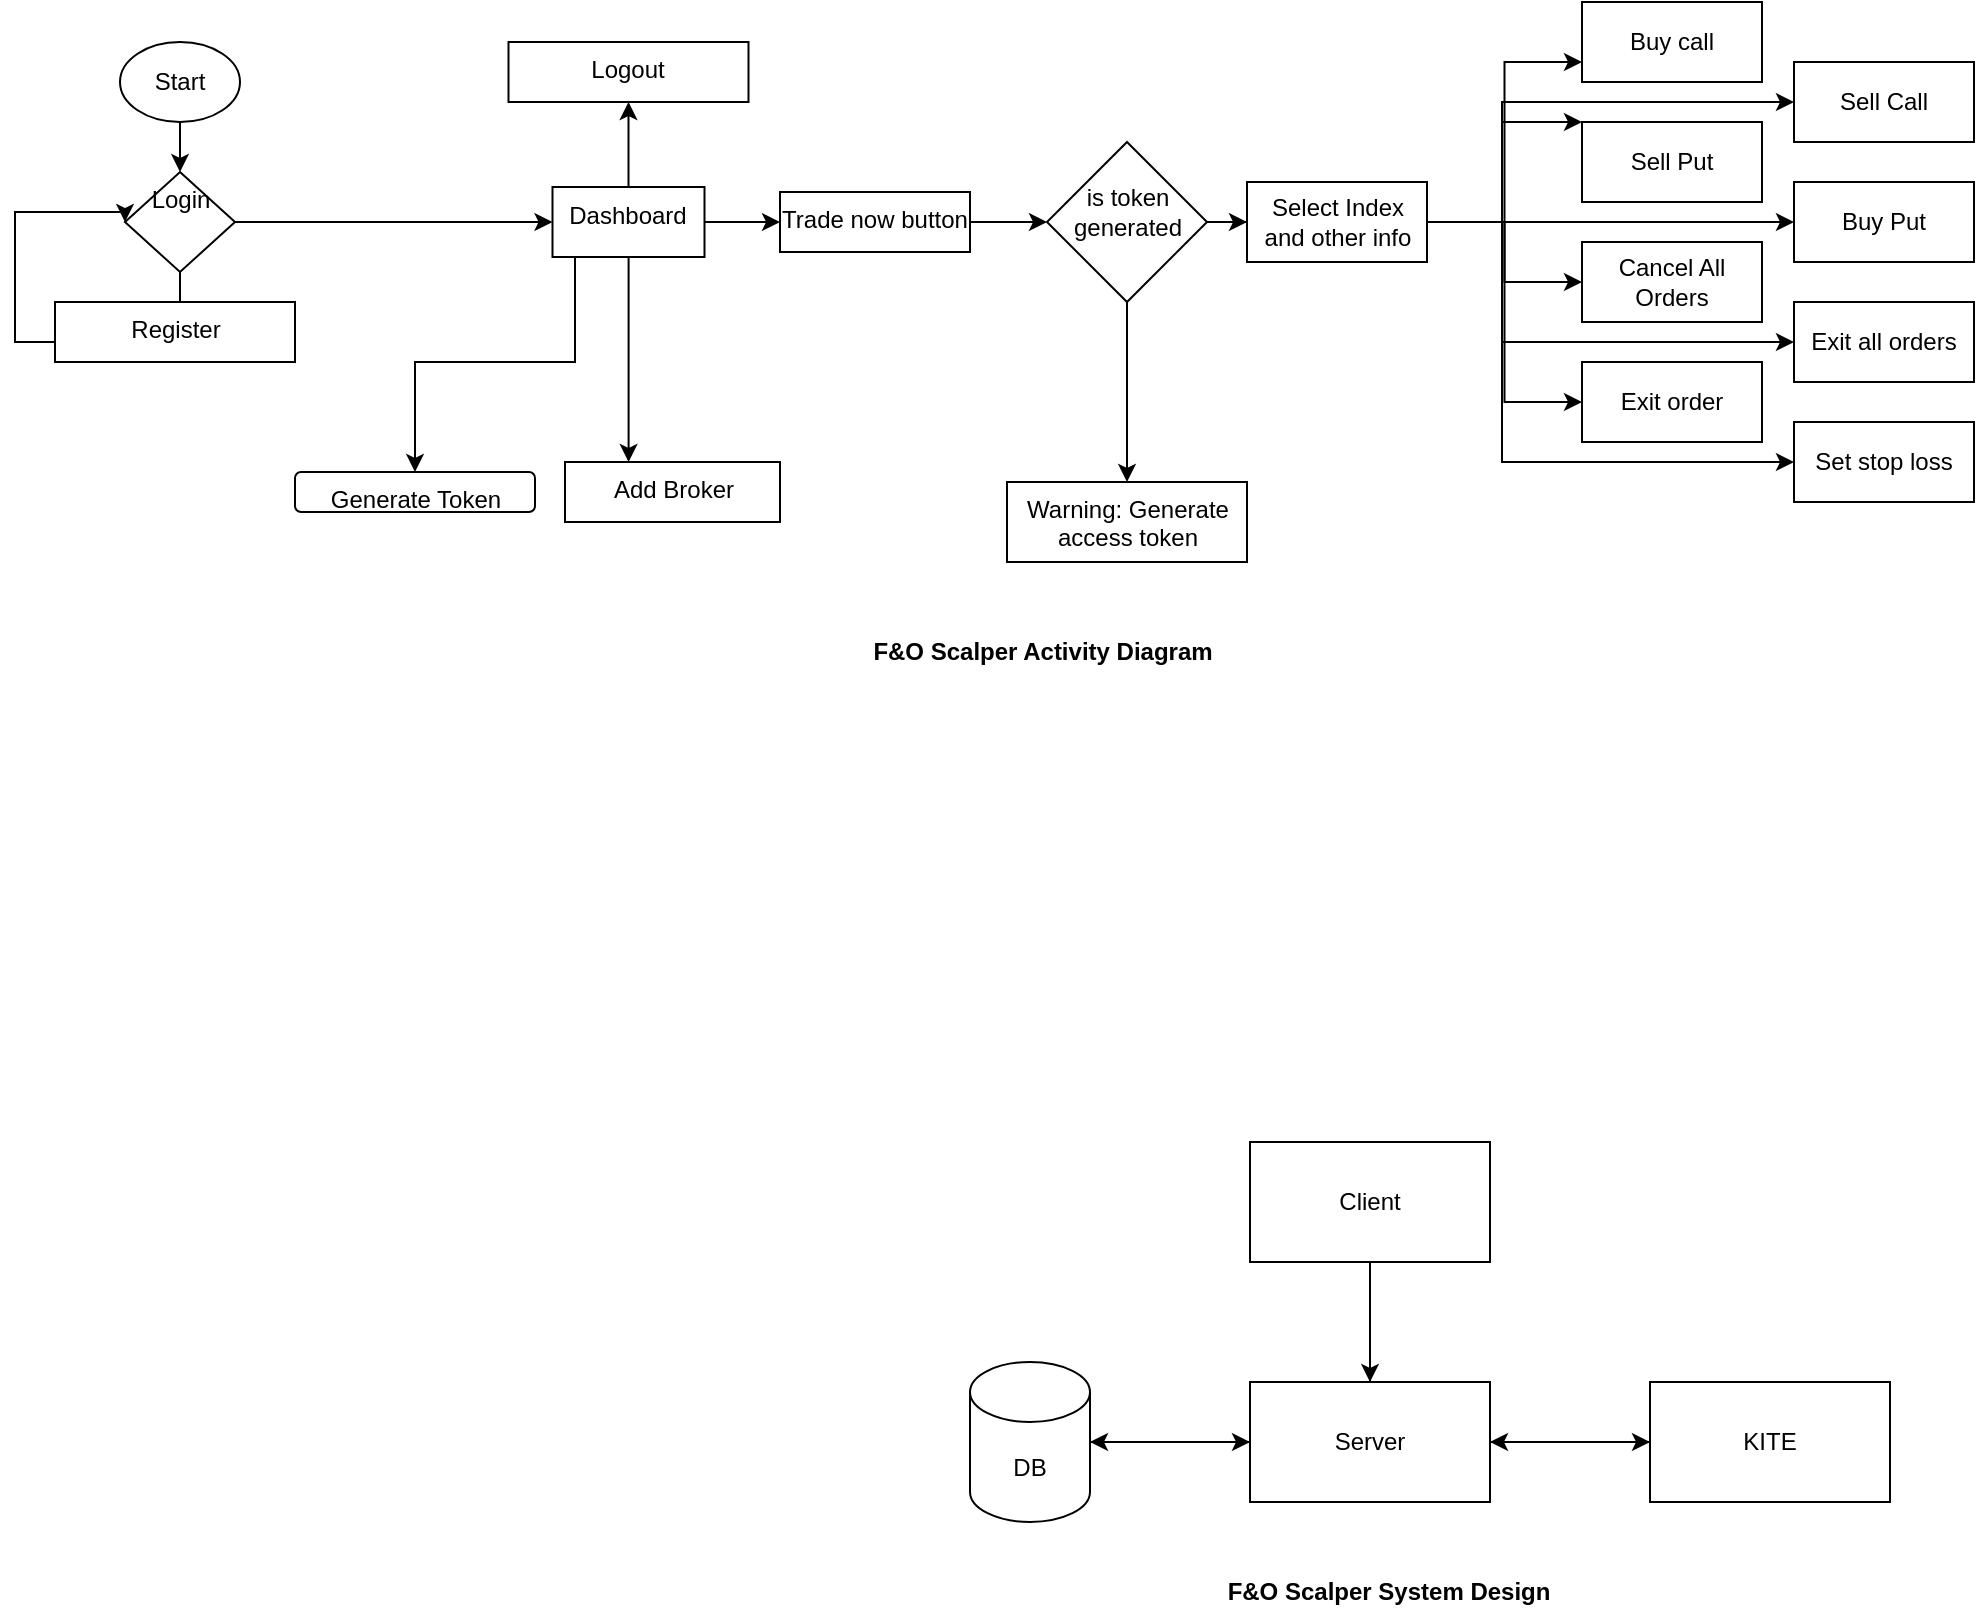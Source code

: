 <mxfile version="22.1.4" type="github">
  <diagram id="C5RBs43oDa-KdzZeNtuy" name="Page-1">
    <mxGraphModel dx="3554" dy="1049" grid="1" gridSize="10" guides="1" tooltips="1" connect="1" arrows="1" fold="1" page="1" pageScale="1" pageWidth="827" pageHeight="1169" math="0" shadow="0">
      <root>
        <mxCell id="WIyWlLk6GJQsqaUBKTNV-0" />
        <mxCell id="WIyWlLk6GJQsqaUBKTNV-1" parent="WIyWlLk6GJQsqaUBKTNV-0" />
        <mxCell id="hOBuzxRWUFeBeNqyW_Vz-10" style="edgeStyle=orthogonalEdgeStyle;rounded=0;orthogonalLoop=1;jettySize=auto;html=1;" edge="1" parent="WIyWlLk6GJQsqaUBKTNV-1" source="hOBuzxRWUFeBeNqyW_Vz-0" target="hOBuzxRWUFeBeNqyW_Vz-1">
          <mxGeometry relative="1" as="geometry" />
        </mxCell>
        <mxCell id="hOBuzxRWUFeBeNqyW_Vz-0" value="DB" style="shape=cylinder3;whiteSpace=wrap;html=1;boundedLbl=1;backgroundOutline=1;size=15;" vertex="1" parent="WIyWlLk6GJQsqaUBKTNV-1">
          <mxGeometry x="184" y="990" width="60" height="80" as="geometry" />
        </mxCell>
        <mxCell id="hOBuzxRWUFeBeNqyW_Vz-5" style="edgeStyle=orthogonalEdgeStyle;rounded=0;orthogonalLoop=1;jettySize=auto;html=1;" edge="1" parent="WIyWlLk6GJQsqaUBKTNV-1" source="hOBuzxRWUFeBeNqyW_Vz-1">
          <mxGeometry relative="1" as="geometry">
            <mxPoint x="384" y="910" as="targetPoint" />
          </mxGeometry>
        </mxCell>
        <mxCell id="hOBuzxRWUFeBeNqyW_Vz-8" style="edgeStyle=orthogonalEdgeStyle;rounded=0;orthogonalLoop=1;jettySize=auto;html=1;" edge="1" parent="WIyWlLk6GJQsqaUBKTNV-1" source="hOBuzxRWUFeBeNqyW_Vz-1" target="hOBuzxRWUFeBeNqyW_Vz-2">
          <mxGeometry relative="1" as="geometry" />
        </mxCell>
        <mxCell id="hOBuzxRWUFeBeNqyW_Vz-11" style="edgeStyle=orthogonalEdgeStyle;rounded=0;orthogonalLoop=1;jettySize=auto;html=1;" edge="1" parent="WIyWlLk6GJQsqaUBKTNV-1" source="hOBuzxRWUFeBeNqyW_Vz-1" target="hOBuzxRWUFeBeNqyW_Vz-0">
          <mxGeometry relative="1" as="geometry" />
        </mxCell>
        <mxCell id="hOBuzxRWUFeBeNqyW_Vz-1" value="Server" style="rounded=0;whiteSpace=wrap;html=1;" vertex="1" parent="WIyWlLk6GJQsqaUBKTNV-1">
          <mxGeometry x="324" y="1000" width="120" height="60" as="geometry" />
        </mxCell>
        <mxCell id="hOBuzxRWUFeBeNqyW_Vz-9" style="edgeStyle=orthogonalEdgeStyle;rounded=0;orthogonalLoop=1;jettySize=auto;html=1;" edge="1" parent="WIyWlLk6GJQsqaUBKTNV-1" source="hOBuzxRWUFeBeNqyW_Vz-2" target="hOBuzxRWUFeBeNqyW_Vz-1">
          <mxGeometry relative="1" as="geometry" />
        </mxCell>
        <mxCell id="hOBuzxRWUFeBeNqyW_Vz-2" value="KITE" style="rounded=0;whiteSpace=wrap;html=1;" vertex="1" parent="WIyWlLk6GJQsqaUBKTNV-1">
          <mxGeometry x="524" y="1000" width="120" height="60" as="geometry" />
        </mxCell>
        <mxCell id="hOBuzxRWUFeBeNqyW_Vz-4" style="edgeStyle=orthogonalEdgeStyle;rounded=0;orthogonalLoop=1;jettySize=auto;html=1;entryX=0.5;entryY=0;entryDx=0;entryDy=0;" edge="1" parent="WIyWlLk6GJQsqaUBKTNV-1" source="hOBuzxRWUFeBeNqyW_Vz-3" target="hOBuzxRWUFeBeNqyW_Vz-1">
          <mxGeometry relative="1" as="geometry" />
        </mxCell>
        <mxCell id="hOBuzxRWUFeBeNqyW_Vz-3" value="Client" style="rounded=0;whiteSpace=wrap;html=1;" vertex="1" parent="WIyWlLk6GJQsqaUBKTNV-1">
          <mxGeometry x="324" y="880" width="120" height="60" as="geometry" />
        </mxCell>
        <mxCell id="hOBuzxRWUFeBeNqyW_Vz-21" value="" style="edgeStyle=orthogonalEdgeStyle;rounded=0;orthogonalLoop=1;jettySize=auto;html=1;" edge="1" parent="WIyWlLk6GJQsqaUBKTNV-1" source="hOBuzxRWUFeBeNqyW_Vz-16" target="hOBuzxRWUFeBeNqyW_Vz-20">
          <mxGeometry relative="1" as="geometry" />
        </mxCell>
        <mxCell id="hOBuzxRWUFeBeNqyW_Vz-77" style="edgeStyle=orthogonalEdgeStyle;rounded=0;orthogonalLoop=1;jettySize=auto;html=1;entryX=0;entryY=0.5;entryDx=0;entryDy=0;" edge="1" parent="WIyWlLk6GJQsqaUBKTNV-1" source="hOBuzxRWUFeBeNqyW_Vz-16" target="hOBuzxRWUFeBeNqyW_Vz-18">
          <mxGeometry relative="1" as="geometry" />
        </mxCell>
        <mxCell id="hOBuzxRWUFeBeNqyW_Vz-16" value="Login" style="rhombus;whiteSpace=wrap;html=1;verticalAlign=top;" vertex="1" parent="WIyWlLk6GJQsqaUBKTNV-1">
          <mxGeometry x="-238.5" y="395" width="55" height="50" as="geometry" />
        </mxCell>
        <mxCell id="hOBuzxRWUFeBeNqyW_Vz-73" value="" style="edgeStyle=orthogonalEdgeStyle;rounded=0;orthogonalLoop=1;jettySize=auto;html=1;" edge="1" parent="WIyWlLk6GJQsqaUBKTNV-1" source="hOBuzxRWUFeBeNqyW_Vz-18" target="hOBuzxRWUFeBeNqyW_Vz-68">
          <mxGeometry relative="1" as="geometry" />
        </mxCell>
        <mxCell id="hOBuzxRWUFeBeNqyW_Vz-74" value="" style="edgeStyle=orthogonalEdgeStyle;rounded=0;orthogonalLoop=1;jettySize=auto;html=1;" edge="1" parent="WIyWlLk6GJQsqaUBKTNV-1" source="hOBuzxRWUFeBeNqyW_Vz-18" target="hOBuzxRWUFeBeNqyW_Vz-51">
          <mxGeometry relative="1" as="geometry">
            <Array as="points">
              <mxPoint x="13.5" y="520" />
              <mxPoint x="13.5" y="520" />
            </Array>
          </mxGeometry>
        </mxCell>
        <mxCell id="hOBuzxRWUFeBeNqyW_Vz-75" style="edgeStyle=orthogonalEdgeStyle;rounded=0;orthogonalLoop=1;jettySize=auto;html=1;entryX=0.5;entryY=0;entryDx=0;entryDy=0;" edge="1" parent="WIyWlLk6GJQsqaUBKTNV-1" source="hOBuzxRWUFeBeNqyW_Vz-18" target="hOBuzxRWUFeBeNqyW_Vz-58">
          <mxGeometry relative="1" as="geometry">
            <Array as="points">
              <mxPoint x="-13.5" y="490" />
              <mxPoint x="-93.5" y="490" />
            </Array>
          </mxGeometry>
        </mxCell>
        <mxCell id="hOBuzxRWUFeBeNqyW_Vz-76" value="" style="edgeStyle=orthogonalEdgeStyle;rounded=0;orthogonalLoop=1;jettySize=auto;html=1;" edge="1" parent="WIyWlLk6GJQsqaUBKTNV-1" source="hOBuzxRWUFeBeNqyW_Vz-18" target="hOBuzxRWUFeBeNqyW_Vz-47">
          <mxGeometry relative="1" as="geometry" />
        </mxCell>
        <mxCell id="hOBuzxRWUFeBeNqyW_Vz-18" value="Dashboard" style="whiteSpace=wrap;html=1;verticalAlign=top;" vertex="1" parent="WIyWlLk6GJQsqaUBKTNV-1">
          <mxGeometry x="-24.75" y="402.5" width="76" height="35" as="geometry" />
        </mxCell>
        <mxCell id="hOBuzxRWUFeBeNqyW_Vz-22" style="edgeStyle=orthogonalEdgeStyle;rounded=0;orthogonalLoop=1;jettySize=auto;html=1;entryX=0;entryY=0.5;entryDx=0;entryDy=0;" edge="1" parent="WIyWlLk6GJQsqaUBKTNV-1" source="hOBuzxRWUFeBeNqyW_Vz-20" target="hOBuzxRWUFeBeNqyW_Vz-16">
          <mxGeometry relative="1" as="geometry">
            <Array as="points">
              <mxPoint x="-293.5" y="480" />
              <mxPoint x="-293.5" y="415" />
            </Array>
          </mxGeometry>
        </mxCell>
        <mxCell id="hOBuzxRWUFeBeNqyW_Vz-20" value="Register" style="whiteSpace=wrap;html=1;verticalAlign=top;" vertex="1" parent="WIyWlLk6GJQsqaUBKTNV-1">
          <mxGeometry x="-273.5" y="460" width="120" height="30" as="geometry" />
        </mxCell>
        <mxCell id="hOBuzxRWUFeBeNqyW_Vz-24" value="Buy call" style="rounded=0;whiteSpace=wrap;html=1;" vertex="1" parent="WIyWlLk6GJQsqaUBKTNV-1">
          <mxGeometry x="490" y="310" width="90" height="40" as="geometry" />
        </mxCell>
        <mxCell id="hOBuzxRWUFeBeNqyW_Vz-25" value="Sell Call" style="rounded=0;whiteSpace=wrap;html=1;" vertex="1" parent="WIyWlLk6GJQsqaUBKTNV-1">
          <mxGeometry x="596" y="340" width="90" height="40" as="geometry" />
        </mxCell>
        <mxCell id="hOBuzxRWUFeBeNqyW_Vz-26" value="Sell Put" style="rounded=0;whiteSpace=wrap;html=1;" vertex="1" parent="WIyWlLk6GJQsqaUBKTNV-1">
          <mxGeometry x="490" y="370" width="90" height="40" as="geometry" />
        </mxCell>
        <mxCell id="hOBuzxRWUFeBeNqyW_Vz-27" value="Buy Put" style="rounded=0;whiteSpace=wrap;html=1;" vertex="1" parent="WIyWlLk6GJQsqaUBKTNV-1">
          <mxGeometry x="596" y="400" width="90" height="40" as="geometry" />
        </mxCell>
        <mxCell id="hOBuzxRWUFeBeNqyW_Vz-28" value="Cancel All Orders" style="rounded=0;whiteSpace=wrap;html=1;" vertex="1" parent="WIyWlLk6GJQsqaUBKTNV-1">
          <mxGeometry x="490" y="430" width="90" height="40" as="geometry" />
        </mxCell>
        <mxCell id="hOBuzxRWUFeBeNqyW_Vz-31" value="Exit all orders" style="rounded=0;whiteSpace=wrap;html=1;" vertex="1" parent="WIyWlLk6GJQsqaUBKTNV-1">
          <mxGeometry x="596" y="460" width="90" height="40" as="geometry" />
        </mxCell>
        <mxCell id="hOBuzxRWUFeBeNqyW_Vz-32" value="Exit order" style="rounded=0;whiteSpace=wrap;html=1;" vertex="1" parent="WIyWlLk6GJQsqaUBKTNV-1">
          <mxGeometry x="490" y="490" width="90" height="40" as="geometry" />
        </mxCell>
        <mxCell id="hOBuzxRWUFeBeNqyW_Vz-36" style="edgeStyle=orthogonalEdgeStyle;rounded=0;orthogonalLoop=1;jettySize=auto;html=1;entryX=0;entryY=0.75;entryDx=0;entryDy=0;" edge="1" parent="WIyWlLk6GJQsqaUBKTNV-1" source="hOBuzxRWUFeBeNqyW_Vz-33" target="hOBuzxRWUFeBeNqyW_Vz-24">
          <mxGeometry relative="1" as="geometry" />
        </mxCell>
        <mxCell id="hOBuzxRWUFeBeNqyW_Vz-37" style="edgeStyle=orthogonalEdgeStyle;rounded=0;orthogonalLoop=1;jettySize=auto;html=1;entryX=0;entryY=0.5;entryDx=0;entryDy=0;" edge="1" parent="WIyWlLk6GJQsqaUBKTNV-1" source="hOBuzxRWUFeBeNqyW_Vz-33" target="hOBuzxRWUFeBeNqyW_Vz-25">
          <mxGeometry relative="1" as="geometry">
            <Array as="points">
              <mxPoint x="450" y="420" />
              <mxPoint x="450" y="360" />
            </Array>
          </mxGeometry>
        </mxCell>
        <mxCell id="hOBuzxRWUFeBeNqyW_Vz-38" style="edgeStyle=orthogonalEdgeStyle;rounded=0;orthogonalLoop=1;jettySize=auto;html=1;exitX=1;exitY=0.5;exitDx=0;exitDy=0;" edge="1" parent="WIyWlLk6GJQsqaUBKTNV-1" source="hOBuzxRWUFeBeNqyW_Vz-33" target="hOBuzxRWUFeBeNqyW_Vz-26">
          <mxGeometry relative="1" as="geometry">
            <Array as="points">
              <mxPoint x="450" y="420" />
              <mxPoint x="450" y="370" />
            </Array>
          </mxGeometry>
        </mxCell>
        <mxCell id="hOBuzxRWUFeBeNqyW_Vz-41" style="edgeStyle=orthogonalEdgeStyle;rounded=0;orthogonalLoop=1;jettySize=auto;html=1;" edge="1" parent="WIyWlLk6GJQsqaUBKTNV-1" source="hOBuzxRWUFeBeNqyW_Vz-33" target="hOBuzxRWUFeBeNqyW_Vz-27">
          <mxGeometry relative="1" as="geometry" />
        </mxCell>
        <mxCell id="hOBuzxRWUFeBeNqyW_Vz-42" style="edgeStyle=orthogonalEdgeStyle;rounded=0;orthogonalLoop=1;jettySize=auto;html=1;entryX=0;entryY=0.5;entryDx=0;entryDy=0;" edge="1" parent="WIyWlLk6GJQsqaUBKTNV-1" source="hOBuzxRWUFeBeNqyW_Vz-33" target="hOBuzxRWUFeBeNqyW_Vz-28">
          <mxGeometry relative="1" as="geometry" />
        </mxCell>
        <mxCell id="hOBuzxRWUFeBeNqyW_Vz-43" style="edgeStyle=orthogonalEdgeStyle;rounded=0;orthogonalLoop=1;jettySize=auto;html=1;entryX=0;entryY=0.5;entryDx=0;entryDy=0;" edge="1" parent="WIyWlLk6GJQsqaUBKTNV-1" source="hOBuzxRWUFeBeNqyW_Vz-33" target="hOBuzxRWUFeBeNqyW_Vz-31">
          <mxGeometry relative="1" as="geometry">
            <Array as="points">
              <mxPoint x="450" y="420" />
              <mxPoint x="450" y="480" />
            </Array>
          </mxGeometry>
        </mxCell>
        <mxCell id="hOBuzxRWUFeBeNqyW_Vz-44" style="edgeStyle=orthogonalEdgeStyle;rounded=0;orthogonalLoop=1;jettySize=auto;html=1;entryX=0;entryY=0.5;entryDx=0;entryDy=0;" edge="1" parent="WIyWlLk6GJQsqaUBKTNV-1" source="hOBuzxRWUFeBeNqyW_Vz-33" target="hOBuzxRWUFeBeNqyW_Vz-32">
          <mxGeometry relative="1" as="geometry" />
        </mxCell>
        <mxCell id="hOBuzxRWUFeBeNqyW_Vz-45" style="edgeStyle=orthogonalEdgeStyle;rounded=0;orthogonalLoop=1;jettySize=auto;html=1;entryX=0;entryY=0.5;entryDx=0;entryDy=0;" edge="1" parent="WIyWlLk6GJQsqaUBKTNV-1" source="hOBuzxRWUFeBeNqyW_Vz-33" target="hOBuzxRWUFeBeNqyW_Vz-34">
          <mxGeometry relative="1" as="geometry">
            <Array as="points">
              <mxPoint x="450" y="420" />
              <mxPoint x="450" y="540" />
            </Array>
          </mxGeometry>
        </mxCell>
        <mxCell id="hOBuzxRWUFeBeNqyW_Vz-33" value="Select Index and other info" style="rounded=0;whiteSpace=wrap;html=1;" vertex="1" parent="WIyWlLk6GJQsqaUBKTNV-1">
          <mxGeometry x="322.5" y="400" width="90" height="40" as="geometry" />
        </mxCell>
        <mxCell id="hOBuzxRWUFeBeNqyW_Vz-34" value="Set stop loss" style="rounded=0;whiteSpace=wrap;html=1;" vertex="1" parent="WIyWlLk6GJQsqaUBKTNV-1">
          <mxGeometry x="596" y="520" width="90" height="40" as="geometry" />
        </mxCell>
        <mxCell id="hOBuzxRWUFeBeNqyW_Vz-61" value="" style="edgeStyle=orthogonalEdgeStyle;rounded=0;orthogonalLoop=1;jettySize=auto;html=1;" edge="1" parent="WIyWlLk6GJQsqaUBKTNV-1" source="hOBuzxRWUFeBeNqyW_Vz-47" target="hOBuzxRWUFeBeNqyW_Vz-60">
          <mxGeometry relative="1" as="geometry" />
        </mxCell>
        <mxCell id="hOBuzxRWUFeBeNqyW_Vz-47" value="Trade now button" style="whiteSpace=wrap;html=1;verticalAlign=top;" vertex="1" parent="WIyWlLk6GJQsqaUBKTNV-1">
          <mxGeometry x="89" y="405" width="95" height="30" as="geometry" />
        </mxCell>
        <mxCell id="hOBuzxRWUFeBeNqyW_Vz-51" value="Add Broker" style="whiteSpace=wrap;html=1;verticalAlign=top;" vertex="1" parent="WIyWlLk6GJQsqaUBKTNV-1">
          <mxGeometry x="-18.5" y="540" width="107.5" height="30" as="geometry" />
        </mxCell>
        <mxCell id="hOBuzxRWUFeBeNqyW_Vz-58" value="Generate Token" style="rounded=1;whiteSpace=wrap;html=1;verticalAlign=top;" vertex="1" parent="WIyWlLk6GJQsqaUBKTNV-1">
          <mxGeometry x="-153.5" y="545" width="120" height="20" as="geometry" />
        </mxCell>
        <mxCell id="hOBuzxRWUFeBeNqyW_Vz-62" value="" style="edgeStyle=orthogonalEdgeStyle;rounded=0;orthogonalLoop=1;jettySize=auto;html=1;" edge="1" parent="WIyWlLk6GJQsqaUBKTNV-1" source="hOBuzxRWUFeBeNqyW_Vz-60" target="hOBuzxRWUFeBeNqyW_Vz-33">
          <mxGeometry relative="1" as="geometry" />
        </mxCell>
        <mxCell id="hOBuzxRWUFeBeNqyW_Vz-64" value="" style="edgeStyle=orthogonalEdgeStyle;rounded=0;orthogonalLoop=1;jettySize=auto;html=1;" edge="1" parent="WIyWlLk6GJQsqaUBKTNV-1" source="hOBuzxRWUFeBeNqyW_Vz-60" target="hOBuzxRWUFeBeNqyW_Vz-63">
          <mxGeometry relative="1" as="geometry" />
        </mxCell>
        <mxCell id="hOBuzxRWUFeBeNqyW_Vz-60" value="&lt;br&gt;is token generated" style="rhombus;whiteSpace=wrap;html=1;verticalAlign=top;" vertex="1" parent="WIyWlLk6GJQsqaUBKTNV-1">
          <mxGeometry x="222.5" y="380" width="80" height="80" as="geometry" />
        </mxCell>
        <mxCell id="hOBuzxRWUFeBeNqyW_Vz-63" value="Warning: Generate access token" style="whiteSpace=wrap;html=1;verticalAlign=top;" vertex="1" parent="WIyWlLk6GJQsqaUBKTNV-1">
          <mxGeometry x="202.5" y="550" width="120" height="40" as="geometry" />
        </mxCell>
        <mxCell id="hOBuzxRWUFeBeNqyW_Vz-68" value="Logout" style="whiteSpace=wrap;html=1;verticalAlign=top;" vertex="1" parent="WIyWlLk6GJQsqaUBKTNV-1">
          <mxGeometry x="-46.75" y="330" width="120" height="30" as="geometry" />
        </mxCell>
        <mxCell id="hOBuzxRWUFeBeNqyW_Vz-72" style="edgeStyle=orthogonalEdgeStyle;rounded=0;orthogonalLoop=1;jettySize=auto;html=1;entryX=0.5;entryY=0;entryDx=0;entryDy=0;" edge="1" parent="WIyWlLk6GJQsqaUBKTNV-1" source="hOBuzxRWUFeBeNqyW_Vz-70" target="hOBuzxRWUFeBeNqyW_Vz-16">
          <mxGeometry relative="1" as="geometry" />
        </mxCell>
        <mxCell id="hOBuzxRWUFeBeNqyW_Vz-70" value="Start" style="ellipse;whiteSpace=wrap;html=1;" vertex="1" parent="WIyWlLk6GJQsqaUBKTNV-1">
          <mxGeometry x="-241.0" y="330" width="60" height="40" as="geometry" />
        </mxCell>
        <mxCell id="hOBuzxRWUFeBeNqyW_Vz-78" value="F&amp;amp;O Scalper System Design" style="text;html=1;align=center;verticalAlign=middle;resizable=0;points=[];autosize=1;strokeColor=none;fillColor=none;fontStyle=1" vertex="1" parent="WIyWlLk6GJQsqaUBKTNV-1">
          <mxGeometry x="302.5" y="1090" width="180" height="30" as="geometry" />
        </mxCell>
        <mxCell id="hOBuzxRWUFeBeNqyW_Vz-79" value="F&amp;amp;O Scalper Activity Diagram" style="text;html=1;align=center;verticalAlign=middle;resizable=0;points=[];autosize=1;strokeColor=none;fillColor=none;fontStyle=1" vertex="1" parent="WIyWlLk6GJQsqaUBKTNV-1">
          <mxGeometry x="125" y="620" width="190" height="30" as="geometry" />
        </mxCell>
      </root>
    </mxGraphModel>
  </diagram>
</mxfile>
